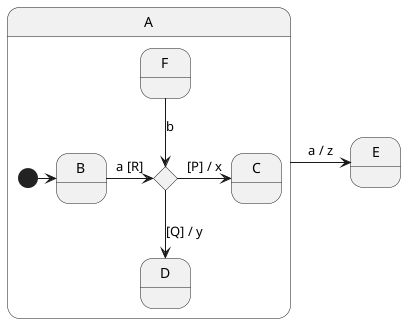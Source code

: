 @startuml

state A {
    state B
    state F
    state C
    state D
    state diamond_0 <<choice>>
    [*] -> B
    B -> diamond_0 : a [R]
    F --> diamond_0 : b 
    diamond_0 -> C : [P] / x
    diamond_0 --> D : [Q] / y
}
state E
A -> E : a / z
@enduml

